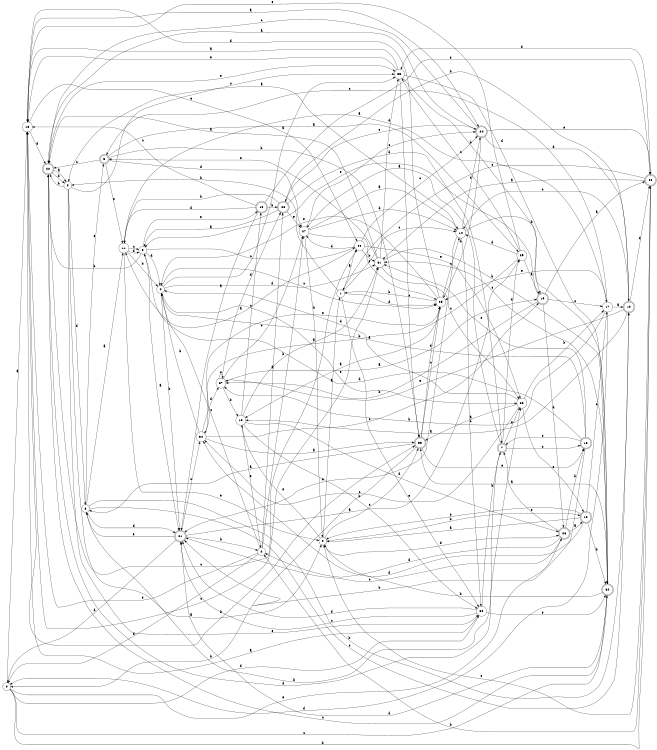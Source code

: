 digraph n31_9 {
__start0 [label="" shape="none"];

rankdir=LR;
size="8,5";

s0 [style="filled", color="black", fillcolor="white" shape="circle", label="0"];
s1 [style="filled", color="black", fillcolor="white" shape="circle", label="1"];
s2 [style="filled", color="black", fillcolor="white" shape="circle", label="2"];
s3 [style="filled", color="black", fillcolor="white" shape="circle", label="3"];
s4 [style="filled", color="black", fillcolor="white" shape="circle", label="4"];
s5 [style="rounded,filled", color="black", fillcolor="white" shape="doublecircle", label="5"];
s6 [style="filled", color="black", fillcolor="white" shape="circle", label="6"];
s7 [style="rounded,filled", color="black", fillcolor="white" shape="doublecircle", label="7"];
s8 [style="filled", color="black", fillcolor="white" shape="circle", label="8"];
s9 [style="filled", color="black", fillcolor="white" shape="circle", label="9"];
s10 [style="rounded,filled", color="black", fillcolor="white" shape="doublecircle", label="10"];
s11 [style="filled", color="black", fillcolor="white" shape="circle", label="11"];
s12 [style="filled", color="black", fillcolor="white" shape="circle", label="12"];
s13 [style="rounded,filled", color="black", fillcolor="white" shape="doublecircle", label="13"];
s14 [style="filled", color="black", fillcolor="white" shape="circle", label="14"];
s15 [style="rounded,filled", color="black", fillcolor="white" shape="doublecircle", label="15"];
s16 [style="filled", color="black", fillcolor="white" shape="circle", label="16"];
s17 [style="filled", color="black", fillcolor="white" shape="circle", label="17"];
s18 [style="rounded,filled", color="black", fillcolor="white" shape="doublecircle", label="18"];
s19 [style="rounded,filled", color="black", fillcolor="white" shape="doublecircle", label="19"];
s20 [style="rounded,filled", color="black", fillcolor="white" shape="doublecircle", label="20"];
s21 [style="rounded,filled", color="black", fillcolor="white" shape="doublecircle", label="21"];
s22 [style="rounded,filled", color="black", fillcolor="white" shape="doublecircle", label="22"];
s23 [style="filled", color="black", fillcolor="white" shape="circle", label="23"];
s24 [style="rounded,filled", color="black", fillcolor="white" shape="doublecircle", label="24"];
s25 [style="filled", color="black", fillcolor="white" shape="circle", label="25"];
s26 [style="rounded,filled", color="black", fillcolor="white" shape="doublecircle", label="26"];
s27 [style="filled", color="black", fillcolor="white" shape="circle", label="27"];
s28 [style="rounded,filled", color="black", fillcolor="white" shape="doublecircle", label="28"];
s29 [style="filled", color="black", fillcolor="white" shape="circle", label="29"];
s30 [style="filled", color="black", fillcolor="white" shape="circle", label="30"];
s31 [style="filled", color="black", fillcolor="white" shape="circle", label="31"];
s32 [style="rounded,filled", color="black", fillcolor="white" shape="doublecircle", label="32"];
s33 [style="rounded,filled", color="black", fillcolor="white" shape="doublecircle", label="33"];
s34 [style="filled", color="black", fillcolor="white" shape="circle", label="34"];
s35 [style="filled", color="black", fillcolor="white" shape="circle", label="35"];
s36 [style="filled", color="black", fillcolor="white" shape="circle", label="36"];
s37 [style="filled", color="black", fillcolor="white" shape="circle", label="37"];
s0 -> s16 [label="a"];
s0 -> s20 [label="b"];
s0 -> s32 [label="c"];
s0 -> s30 [label="d"];
s0 -> s26 [label="e"];
s1 -> s36 [label="a"];
s1 -> s8 [label="b"];
s1 -> s14 [label="c"];
s1 -> s25 [label="d"];
s1 -> s30 [label="e"];
s2 -> s28 [label="a"];
s2 -> s27 [label="b"];
s2 -> s4 [label="c"];
s2 -> s0 [label="d"];
s2 -> s16 [label="e"];
s3 -> s21 [label="a"];
s3 -> s22 [label="b"];
s3 -> s36 [label="c"];
s3 -> s4 [label="d"];
s3 -> s13 [label="e"];
s4 -> s35 [label="a"];
s4 -> s21 [label="b"];
s4 -> s25 [label="c"];
s4 -> s31 [label="d"];
s4 -> s23 [label="e"];
s5 -> s29 [label="a"];
s5 -> s33 [label="b"];
s5 -> s22 [label="c"];
s5 -> s27 [label="d"];
s5 -> s11 [label="e"];
s6 -> s11 [label="a"];
s6 -> s10 [label="b"];
s6 -> s10 [label="c"];
s6 -> s21 [label="d"];
s6 -> s5 [label="e"];
s7 -> s27 [label="a"];
s7 -> s6 [label="b"];
s7 -> s15 [label="c"];
s7 -> s29 [label="d"];
s7 -> s23 [label="e"];
s8 -> s9 [label="a"];
s8 -> s22 [label="b"];
s8 -> s35 [label="c"];
s8 -> s6 [label="d"];
s8 -> s30 [label="e"];
s9 -> s1 [label="a"];
s9 -> s18 [label="b"];
s9 -> s33 [label="c"];
s9 -> s26 [label="d"];
s9 -> s12 [label="e"];
s10 -> s12 [label="a"];
s10 -> s28 [label="b"];
s10 -> s14 [label="c"];
s10 -> s20 [label="d"];
s10 -> s37 [label="e"];
s11 -> s17 [label="a"];
s11 -> s4 [label="b"];
s11 -> s3 [label="c"];
s11 -> s3 [label="d"];
s11 -> s9 [label="e"];
s12 -> s31 [label="a"];
s12 -> s30 [label="b"];
s12 -> s13 [label="c"];
s12 -> s26 [label="d"];
s12 -> s2 [label="e"];
s13 -> s21 [label="a"];
s13 -> s28 [label="b"];
s13 -> s16 [label="c"];
s13 -> s11 [label="d"];
s13 -> s20 [label="e"];
s14 -> s8 [label="a"];
s14 -> s32 [label="b"];
s14 -> s30 [label="c"];
s14 -> s24 [label="d"];
s14 -> s21 [label="e"];
s15 -> s4 [label="a"];
s15 -> s21 [label="b"];
s15 -> s7 [label="c"];
s15 -> s3 [label="d"];
s15 -> s31 [label="e"];
s16 -> s24 [label="a"];
s16 -> s33 [label="b"];
s16 -> s31 [label="c"];
s16 -> s22 [label="d"];
s16 -> s36 [label="e"];
s17 -> s10 [label="a"];
s17 -> s37 [label="b"];
s17 -> s5 [label="c"];
s17 -> s0 [label="d"];
s17 -> s25 [label="e"];
s18 -> s9 [label="a"];
s18 -> s32 [label="b"];
s18 -> s17 [label="c"];
s18 -> s34 [label="d"];
s18 -> s9 [label="e"];
s19 -> s20 [label="a"];
s19 -> s37 [label="b"];
s19 -> s17 [label="c"];
s19 -> s26 [label="d"];
s19 -> s3 [label="e"];
s20 -> s31 [label="a"];
s20 -> s2 [label="b"];
s20 -> s1 [label="c"];
s20 -> s35 [label="d"];
s20 -> s9 [label="e"];
s21 -> s29 [label="a"];
s21 -> s2 [label="b"];
s21 -> s34 [label="c"];
s21 -> s0 [label="d"];
s21 -> s6 [label="e"];
s22 -> s8 [label="a"];
s22 -> s8 [label="b"];
s22 -> s36 [label="c"];
s22 -> s23 [label="d"];
s22 -> s35 [label="e"];
s23 -> s33 [label="a"];
s23 -> s17 [label="b"];
s23 -> s34 [label="c"];
s23 -> s4 [label="d"];
s23 -> s18 [label="e"];
s24 -> s22 [label="a"];
s24 -> s25 [label="b"];
s24 -> s22 [label="c"];
s24 -> s10 [label="d"];
s24 -> s20 [label="e"];
s25 -> s12 [label="a"];
s25 -> s1 [label="b"];
s25 -> s14 [label="c"];
s25 -> s16 [label="d"];
s25 -> s4 [label="e"];
s26 -> s18 [label="a"];
s26 -> s15 [label="b"];
s26 -> s21 [label="c"];
s26 -> s2 [label="d"];
s26 -> s7 [label="e"];
s27 -> s14 [label="a"];
s27 -> s9 [label="b"];
s27 -> s24 [label="c"];
s27 -> s14 [label="d"];
s27 -> s25 [label="e"];
s28 -> s3 [label="a"];
s28 -> s11 [label="b"];
s28 -> s24 [label="c"];
s28 -> s7 [label="d"];
s28 -> s27 [label="e"];
s29 -> s19 [label="a"];
s29 -> s34 [label="b"];
s29 -> s35 [label="c"];
s29 -> s14 [label="d"];
s29 -> s16 [label="e"];
s30 -> s16 [label="a"];
s30 -> s7 [label="b"];
s30 -> s21 [label="c"];
s30 -> s21 [label="d"];
s30 -> s32 [label="e"];
s31 -> s22 [label="a"];
s31 -> s32 [label="b"];
s31 -> s23 [label="c"];
s31 -> s35 [label="d"];
s31 -> s5 [label="e"];
s32 -> s33 [label="a"];
s32 -> s9 [label="b"];
s32 -> s22 [label="c"];
s32 -> s21 [label="d"];
s32 -> s31 [label="e"];
s33 -> s6 [label="a"];
s33 -> s0 [label="b"];
s33 -> s25 [label="c"];
s33 -> s25 [label="d"];
s33 -> s15 [label="e"];
s34 -> s33 [label="a"];
s34 -> s4 [label="b"];
s34 -> s19 [label="c"];
s34 -> s37 [label="d"];
s34 -> s25 [label="e"];
s35 -> s16 [label="a"];
s35 -> s19 [label="b"];
s35 -> s33 [label="c"];
s35 -> s32 [label="d"];
s35 -> s16 [label="e"];
s36 -> s11 [label="a"];
s36 -> s31 [label="b"];
s36 -> s24 [label="c"];
s36 -> s27 [label="d"];
s36 -> s23 [label="e"];
s37 -> s19 [label="a"];
s37 -> s12 [label="b"];
s37 -> s27 [label="c"];
s37 -> s28 [label="d"];
s37 -> s37 [label="e"];

}